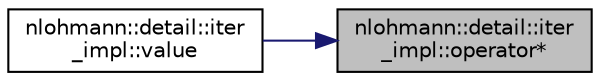 digraph "nlohmann::detail::iter_impl::operator*"
{
 // LATEX_PDF_SIZE
  edge [fontname="Helvetica",fontsize="10",labelfontname="Helvetica",labelfontsize="10"];
  node [fontname="Helvetica",fontsize="10",shape=record];
  rankdir="RL";
  Node1 [label="nlohmann::detail::iter\l_impl::operator*",height=0.2,width=0.4,color="black", fillcolor="grey75", style="filled", fontcolor="black",tooltip="return a reference to the value pointed to by the iterator"];
  Node1 -> Node2 [dir="back",color="midnightblue",fontsize="10",style="solid"];
  Node2 [label="nlohmann::detail::iter\l_impl::value",height=0.2,width=0.4,color="black", fillcolor="white", style="filled",URL="$classnlohmann_1_1detail_1_1iter__impl.html#ab447c50354c6611fa2ae0100ac17845c",tooltip="return the value of an iterator"];
}
